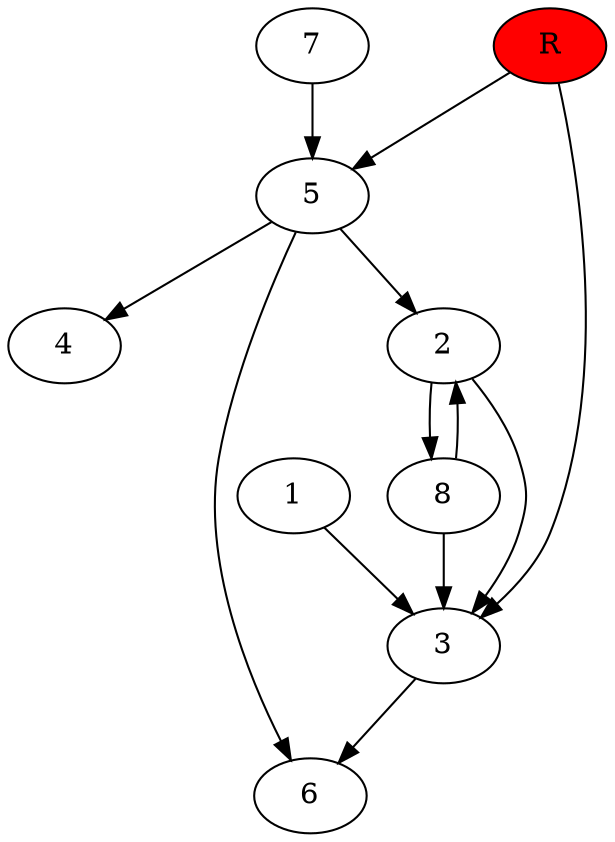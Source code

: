 digraph prb37604 {
	1
	2
	3
	4
	5
	6
	7
	8
	R [fillcolor="#ff0000" style=filled]
	1 -> 3
	2 -> 3
	2 -> 8
	3 -> 6
	5 -> 2
	5 -> 4
	5 -> 6
	7 -> 5
	8 -> 2
	8 -> 3
	R -> 3
	R -> 5
}
